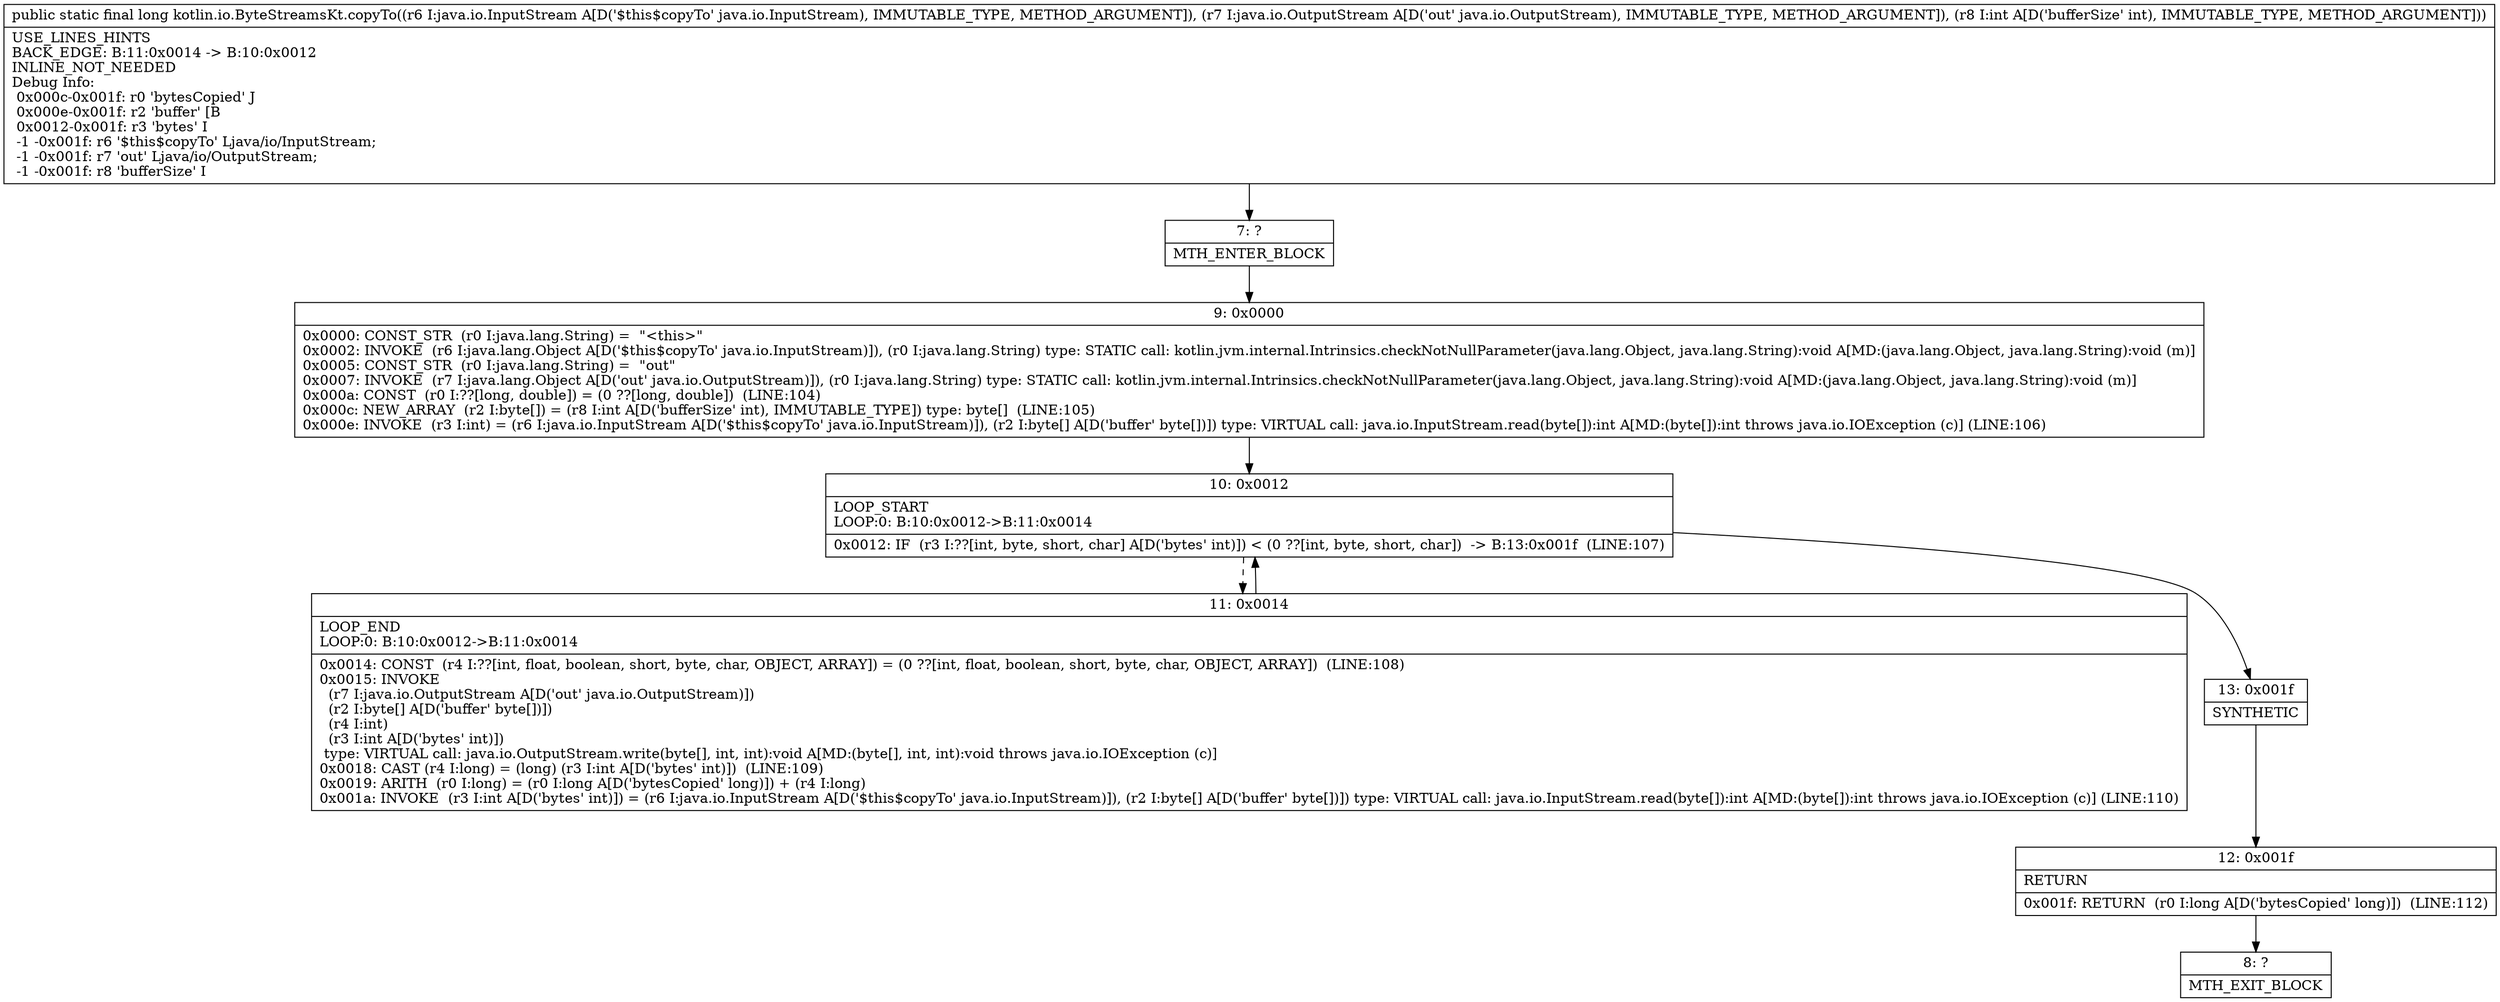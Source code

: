 digraph "CFG forkotlin.io.ByteStreamsKt.copyTo(Ljava\/io\/InputStream;Ljava\/io\/OutputStream;I)J" {
Node_7 [shape=record,label="{7\:\ ?|MTH_ENTER_BLOCK\l}"];
Node_9 [shape=record,label="{9\:\ 0x0000|0x0000: CONST_STR  (r0 I:java.lang.String) =  \"\<this\>\" \l0x0002: INVOKE  (r6 I:java.lang.Object A[D('$this$copyTo' java.io.InputStream)]), (r0 I:java.lang.String) type: STATIC call: kotlin.jvm.internal.Intrinsics.checkNotNullParameter(java.lang.Object, java.lang.String):void A[MD:(java.lang.Object, java.lang.String):void (m)]\l0x0005: CONST_STR  (r0 I:java.lang.String) =  \"out\" \l0x0007: INVOKE  (r7 I:java.lang.Object A[D('out' java.io.OutputStream)]), (r0 I:java.lang.String) type: STATIC call: kotlin.jvm.internal.Intrinsics.checkNotNullParameter(java.lang.Object, java.lang.String):void A[MD:(java.lang.Object, java.lang.String):void (m)]\l0x000a: CONST  (r0 I:??[long, double]) = (0 ??[long, double])  (LINE:104)\l0x000c: NEW_ARRAY  (r2 I:byte[]) = (r8 I:int A[D('bufferSize' int), IMMUTABLE_TYPE]) type: byte[]  (LINE:105)\l0x000e: INVOKE  (r3 I:int) = (r6 I:java.io.InputStream A[D('$this$copyTo' java.io.InputStream)]), (r2 I:byte[] A[D('buffer' byte[])]) type: VIRTUAL call: java.io.InputStream.read(byte[]):int A[MD:(byte[]):int throws java.io.IOException (c)] (LINE:106)\l}"];
Node_10 [shape=record,label="{10\:\ 0x0012|LOOP_START\lLOOP:0: B:10:0x0012\-\>B:11:0x0014\l|0x0012: IF  (r3 I:??[int, byte, short, char] A[D('bytes' int)]) \< (0 ??[int, byte, short, char])  \-\> B:13:0x001f  (LINE:107)\l}"];
Node_11 [shape=record,label="{11\:\ 0x0014|LOOP_END\lLOOP:0: B:10:0x0012\-\>B:11:0x0014\l|0x0014: CONST  (r4 I:??[int, float, boolean, short, byte, char, OBJECT, ARRAY]) = (0 ??[int, float, boolean, short, byte, char, OBJECT, ARRAY])  (LINE:108)\l0x0015: INVOKE  \l  (r7 I:java.io.OutputStream A[D('out' java.io.OutputStream)])\l  (r2 I:byte[] A[D('buffer' byte[])])\l  (r4 I:int)\l  (r3 I:int A[D('bytes' int)])\l type: VIRTUAL call: java.io.OutputStream.write(byte[], int, int):void A[MD:(byte[], int, int):void throws java.io.IOException (c)]\l0x0018: CAST (r4 I:long) = (long) (r3 I:int A[D('bytes' int)])  (LINE:109)\l0x0019: ARITH  (r0 I:long) = (r0 I:long A[D('bytesCopied' long)]) + (r4 I:long) \l0x001a: INVOKE  (r3 I:int A[D('bytes' int)]) = (r6 I:java.io.InputStream A[D('$this$copyTo' java.io.InputStream)]), (r2 I:byte[] A[D('buffer' byte[])]) type: VIRTUAL call: java.io.InputStream.read(byte[]):int A[MD:(byte[]):int throws java.io.IOException (c)] (LINE:110)\l}"];
Node_13 [shape=record,label="{13\:\ 0x001f|SYNTHETIC\l}"];
Node_12 [shape=record,label="{12\:\ 0x001f|RETURN\l|0x001f: RETURN  (r0 I:long A[D('bytesCopied' long)])  (LINE:112)\l}"];
Node_8 [shape=record,label="{8\:\ ?|MTH_EXIT_BLOCK\l}"];
MethodNode[shape=record,label="{public static final long kotlin.io.ByteStreamsKt.copyTo((r6 I:java.io.InputStream A[D('$this$copyTo' java.io.InputStream), IMMUTABLE_TYPE, METHOD_ARGUMENT]), (r7 I:java.io.OutputStream A[D('out' java.io.OutputStream), IMMUTABLE_TYPE, METHOD_ARGUMENT]), (r8 I:int A[D('bufferSize' int), IMMUTABLE_TYPE, METHOD_ARGUMENT]))  | USE_LINES_HINTS\lBACK_EDGE: B:11:0x0014 \-\> B:10:0x0012\lINLINE_NOT_NEEDED\lDebug Info:\l  0x000c\-0x001f: r0 'bytesCopied' J\l  0x000e\-0x001f: r2 'buffer' [B\l  0x0012\-0x001f: r3 'bytes' I\l  \-1 \-0x001f: r6 '$this$copyTo' Ljava\/io\/InputStream;\l  \-1 \-0x001f: r7 'out' Ljava\/io\/OutputStream;\l  \-1 \-0x001f: r8 'bufferSize' I\l}"];
MethodNode -> Node_7;Node_7 -> Node_9;
Node_9 -> Node_10;
Node_10 -> Node_11[style=dashed];
Node_10 -> Node_13;
Node_11 -> Node_10;
Node_13 -> Node_12;
Node_12 -> Node_8;
}

